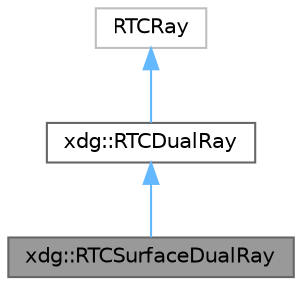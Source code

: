 digraph "xdg::RTCSurfaceDualRay"
{
 // LATEX_PDF_SIZE
  bgcolor="transparent";
  edge [fontname=Helvetica,fontsize=10,labelfontname=Helvetica,labelfontsize=10];
  node [fontname=Helvetica,fontsize=10,shape=box,height=0.2,width=0.4];
  Node1 [id="Node000001",label="xdg::RTCSurfaceDualRay",height=0.2,width=0.4,color="gray40", fillcolor="grey60", style="filled", fontcolor="black",tooltip=" "];
  Node2 -> Node1 [id="edge1_Node000001_Node000002",dir="back",color="steelblue1",style="solid",tooltip=" "];
  Node2 [id="Node000002",label="xdg::RTCDualRay",height=0.2,width=0.4,color="gray40", fillcolor="white", style="filled",URL="$structxdg_1_1RTCDualRay.html",tooltip=" "];
  Node3 -> Node2 [id="edge2_Node000002_Node000003",dir="back",color="steelblue1",style="solid",tooltip=" "];
  Node3 [id="Node000003",label="RTCRay",height=0.2,width=0.4,color="grey75", fillcolor="white", style="filled",tooltip=" "];
}
